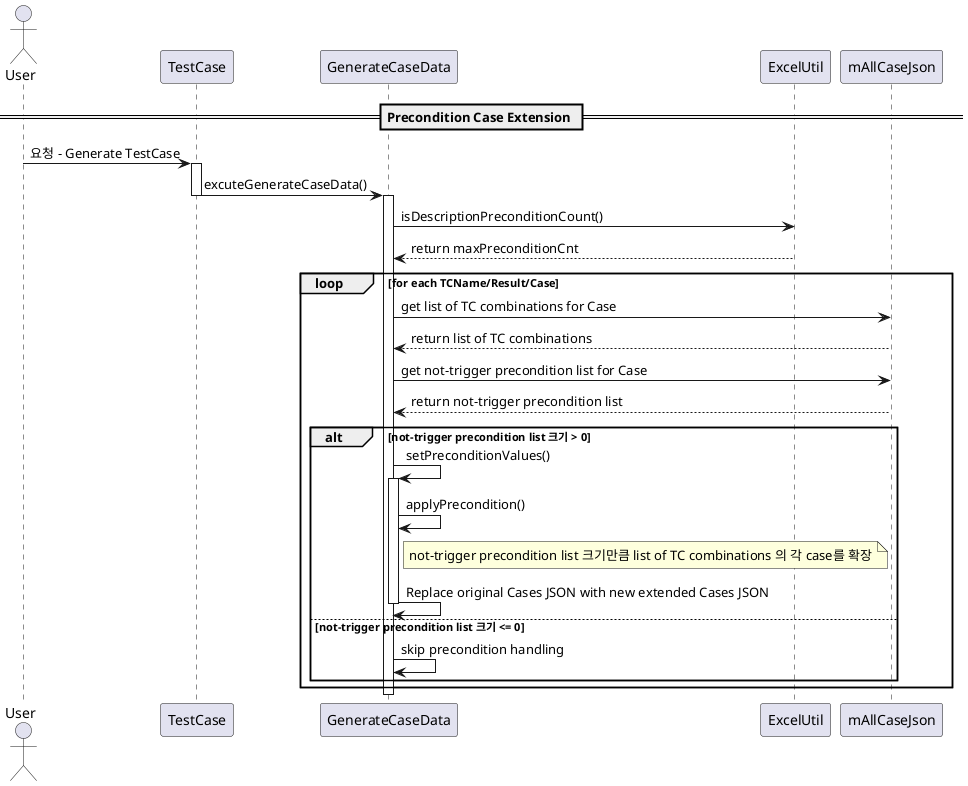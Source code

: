 @startuml

actor User order 10

participant TestCase order 20
participant GenerateCaseData order 30
participant ExcelUtil order 50
participant "mAllCaseJson" as QJsonObject order 60


== Precondition Case Extension ==

User -> TestCase : 요청 - Generate TestCase

activate TestCase
TestCase -> GenerateCaseData : excuteGenerateCaseData()
deactivate TestCase

activate GenerateCaseData

GenerateCaseData -> ExcelUtil : isDescriptionPreconditionCount()
ExcelUtil --> GenerateCaseData : return maxPreconditionCnt
loop for each TCName/Result/Case
    GenerateCaseData -> QJsonObject : get list of TC combinations for Case
    QJsonObject --> GenerateCaseData : return list of TC combinations
    GenerateCaseData -> QJsonObject : get not-trigger precondition list for Case
    QJsonObject --> GenerateCaseData : return not-trigger precondition list

    alt not-trigger precondition list 크기 > 0
        GenerateCaseData -> GenerateCaseData : setPreconditionValues()
        activate GenerateCaseData
        GenerateCaseData -> GenerateCaseData : applyPrecondition()
        note right of GenerateCaseData
            not-trigger precondition list 크기만큼 list of TC combinations 의 각 case를 확장
        end note
        GenerateCaseData -> GenerateCaseData : Replace original Cases JSON with new extended Cases JSON
        deactivate GenerateCaseData
    else not-trigger precondition list 크기 <= 0
        GenerateCaseData -> GenerateCaseData : skip precondition handling
    end
end

deactivate GenerateCaseData

@enduml